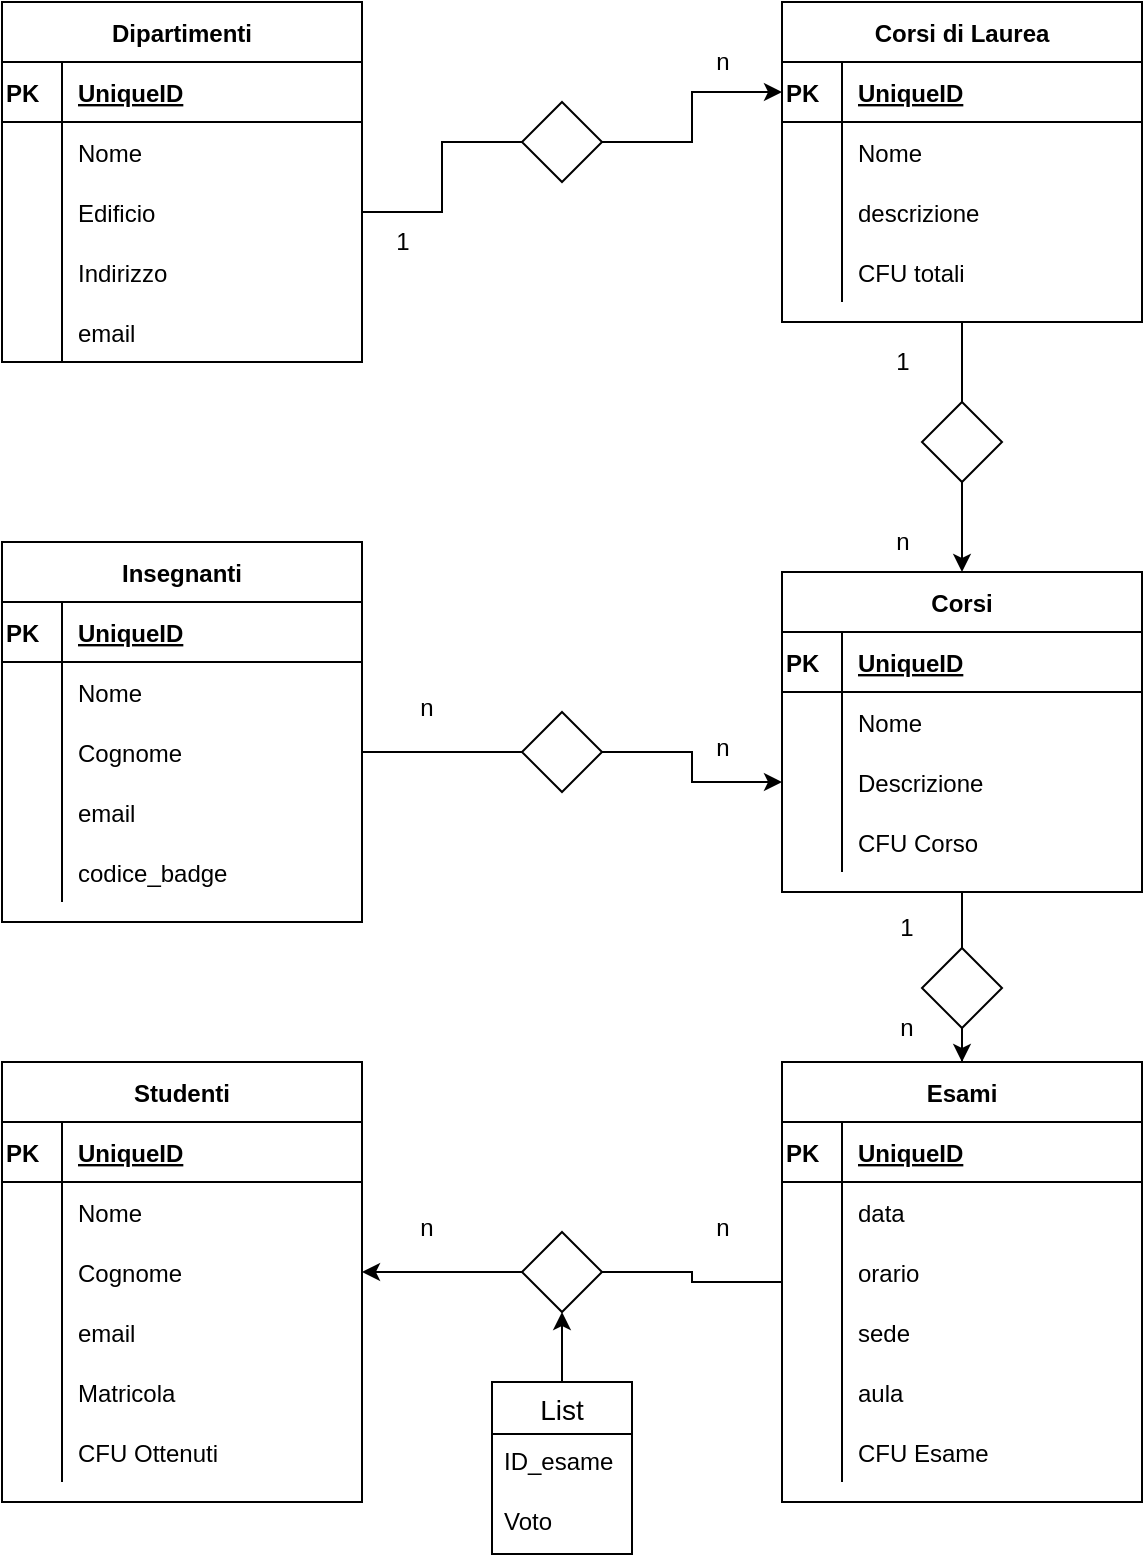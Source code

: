 <mxfile version="15.4.0" type="device"><diagram id="YPy-_Wy7DByxVDOPepWp" name="Pagina-1"><mxGraphModel dx="1718" dy="985" grid="1" gridSize="10" guides="1" tooltips="1" connect="1" arrows="1" fold="1" page="1" pageScale="1" pageWidth="827" pageHeight="1169" math="0" shadow="0"><root><mxCell id="0"/><mxCell id="1" parent="0"/><mxCell id="xw1YEnxj69pUtp722cpW-2" value="Dipartimenti" style="shape=table;startSize=30;container=1;collapsible=1;childLayout=tableLayout;fixedRows=1;rowLines=0;fontStyle=1;align=center;resizeLast=1;" vertex="1" parent="1"><mxGeometry x="128" y="197" width="180" height="180" as="geometry"/></mxCell><mxCell id="xw1YEnxj69pUtp722cpW-3" value="" style="shape=partialRectangle;collapsible=0;dropTarget=0;pointerEvents=0;fillColor=none;top=0;left=0;bottom=1;right=0;points=[[0,0.5],[1,0.5]];portConstraint=eastwest;align=left;" vertex="1" parent="xw1YEnxj69pUtp722cpW-2"><mxGeometry y="30" width="180" height="30" as="geometry"/></mxCell><mxCell id="xw1YEnxj69pUtp722cpW-4" value="PK" style="shape=partialRectangle;connectable=0;fillColor=none;top=0;left=0;bottom=0;right=0;fontStyle=1;overflow=hidden;align=left;" vertex="1" parent="xw1YEnxj69pUtp722cpW-3"><mxGeometry width="30" height="30" as="geometry"><mxRectangle width="30" height="30" as="alternateBounds"/></mxGeometry></mxCell><mxCell id="xw1YEnxj69pUtp722cpW-5" value="UniqueID" style="shape=partialRectangle;connectable=0;fillColor=none;top=0;left=0;bottom=0;right=0;align=left;spacingLeft=6;fontStyle=5;overflow=hidden;" vertex="1" parent="xw1YEnxj69pUtp722cpW-3"><mxGeometry x="30" width="150" height="30" as="geometry"><mxRectangle width="150" height="30" as="alternateBounds"/></mxGeometry></mxCell><mxCell id="xw1YEnxj69pUtp722cpW-6" value="" style="shape=partialRectangle;collapsible=0;dropTarget=0;pointerEvents=0;fillColor=none;top=0;left=0;bottom=0;right=0;points=[[0,0.5],[1,0.5]];portConstraint=eastwest;align=left;" vertex="1" parent="xw1YEnxj69pUtp722cpW-2"><mxGeometry y="60" width="180" height="30" as="geometry"/></mxCell><mxCell id="xw1YEnxj69pUtp722cpW-7" value="" style="shape=partialRectangle;connectable=0;fillColor=none;top=0;left=0;bottom=0;right=0;editable=1;overflow=hidden;align=left;" vertex="1" parent="xw1YEnxj69pUtp722cpW-6"><mxGeometry width="30" height="30" as="geometry"><mxRectangle width="30" height="30" as="alternateBounds"/></mxGeometry></mxCell><mxCell id="xw1YEnxj69pUtp722cpW-8" value="Nome" style="shape=partialRectangle;connectable=0;fillColor=none;top=0;left=0;bottom=0;right=0;align=left;spacingLeft=6;overflow=hidden;" vertex="1" parent="xw1YEnxj69pUtp722cpW-6"><mxGeometry x="30" width="150" height="30" as="geometry"><mxRectangle width="150" height="30" as="alternateBounds"/></mxGeometry></mxCell><mxCell id="xw1YEnxj69pUtp722cpW-44" style="shape=partialRectangle;collapsible=0;dropTarget=0;pointerEvents=0;fillColor=none;top=0;left=0;bottom=0;right=0;points=[[0,0.5],[1,0.5]];portConstraint=eastwest;align=left;" vertex="1" parent="xw1YEnxj69pUtp722cpW-2"><mxGeometry y="90" width="180" height="30" as="geometry"/></mxCell><mxCell id="xw1YEnxj69pUtp722cpW-45" style="shape=partialRectangle;connectable=0;fillColor=none;top=0;left=0;bottom=0;right=0;editable=1;overflow=hidden;align=left;" vertex="1" parent="xw1YEnxj69pUtp722cpW-44"><mxGeometry width="30" height="30" as="geometry"><mxRectangle width="30" height="30" as="alternateBounds"/></mxGeometry></mxCell><mxCell id="xw1YEnxj69pUtp722cpW-46" value="Edificio" style="shape=partialRectangle;connectable=0;fillColor=none;top=0;left=0;bottom=0;right=0;align=left;spacingLeft=6;overflow=hidden;" vertex="1" parent="xw1YEnxj69pUtp722cpW-44"><mxGeometry x="30" width="150" height="30" as="geometry"><mxRectangle width="150" height="30" as="alternateBounds"/></mxGeometry></mxCell><mxCell id="xw1YEnxj69pUtp722cpW-47" style="shape=partialRectangle;collapsible=0;dropTarget=0;pointerEvents=0;fillColor=none;top=0;left=0;bottom=0;right=0;points=[[0,0.5],[1,0.5]];portConstraint=eastwest;align=left;" vertex="1" parent="xw1YEnxj69pUtp722cpW-2"><mxGeometry y="120" width="180" height="30" as="geometry"/></mxCell><mxCell id="xw1YEnxj69pUtp722cpW-48" style="shape=partialRectangle;connectable=0;fillColor=none;top=0;left=0;bottom=0;right=0;editable=1;overflow=hidden;align=left;" vertex="1" parent="xw1YEnxj69pUtp722cpW-47"><mxGeometry width="30" height="30" as="geometry"><mxRectangle width="30" height="30" as="alternateBounds"/></mxGeometry></mxCell><mxCell id="xw1YEnxj69pUtp722cpW-49" value="Indirizzo" style="shape=partialRectangle;connectable=0;fillColor=none;top=0;left=0;bottom=0;right=0;align=left;spacingLeft=6;overflow=hidden;" vertex="1" parent="xw1YEnxj69pUtp722cpW-47"><mxGeometry x="30" width="150" height="30" as="geometry"><mxRectangle width="150" height="30" as="alternateBounds"/></mxGeometry></mxCell><mxCell id="xw1YEnxj69pUtp722cpW-50" style="shape=partialRectangle;collapsible=0;dropTarget=0;pointerEvents=0;fillColor=none;top=0;left=0;bottom=0;right=0;points=[[0,0.5],[1,0.5]];portConstraint=eastwest;align=left;" vertex="1" parent="xw1YEnxj69pUtp722cpW-2"><mxGeometry y="150" width="180" height="30" as="geometry"/></mxCell><mxCell id="xw1YEnxj69pUtp722cpW-51" style="shape=partialRectangle;connectable=0;fillColor=none;top=0;left=0;bottom=0;right=0;editable=1;overflow=hidden;align=left;" vertex="1" parent="xw1YEnxj69pUtp722cpW-50"><mxGeometry width="30" height="30" as="geometry"><mxRectangle width="30" height="30" as="alternateBounds"/></mxGeometry></mxCell><mxCell id="xw1YEnxj69pUtp722cpW-52" value="email" style="shape=partialRectangle;connectable=0;fillColor=none;top=0;left=0;bottom=0;right=0;align=left;spacingLeft=6;overflow=hidden;" vertex="1" parent="xw1YEnxj69pUtp722cpW-50"><mxGeometry x="30" width="150" height="30" as="geometry"><mxRectangle width="150" height="30" as="alternateBounds"/></mxGeometry></mxCell><mxCell id="xw1YEnxj69pUtp722cpW-123" style="edgeStyle=orthogonalEdgeStyle;rounded=0;orthogonalLoop=1;jettySize=auto;html=1;startArrow=none;" edge="1" parent="1" source="xw1YEnxj69pUtp722cpW-141" target="xw1YEnxj69pUtp722cpW-28"><mxGeometry relative="1" as="geometry"/></mxCell><mxCell id="xw1YEnxj69pUtp722cpW-15" value="Corsi di Laurea" style="shape=table;startSize=30;container=1;collapsible=1;childLayout=tableLayout;fixedRows=1;rowLines=0;fontStyle=1;align=center;resizeLast=1;" vertex="1" parent="1"><mxGeometry x="518" y="197" width="180" height="160" as="geometry"/></mxCell><mxCell id="xw1YEnxj69pUtp722cpW-16" value="" style="shape=partialRectangle;collapsible=0;dropTarget=0;pointerEvents=0;fillColor=none;top=0;left=0;bottom=1;right=0;points=[[0,0.5],[1,0.5]];portConstraint=eastwest;align=left;" vertex="1" parent="xw1YEnxj69pUtp722cpW-15"><mxGeometry y="30" width="180" height="30" as="geometry"/></mxCell><mxCell id="xw1YEnxj69pUtp722cpW-17" value="PK" style="shape=partialRectangle;connectable=0;fillColor=none;top=0;left=0;bottom=0;right=0;fontStyle=1;overflow=hidden;align=left;" vertex="1" parent="xw1YEnxj69pUtp722cpW-16"><mxGeometry width="30" height="30" as="geometry"><mxRectangle width="30" height="30" as="alternateBounds"/></mxGeometry></mxCell><mxCell id="xw1YEnxj69pUtp722cpW-18" value="UniqueID" style="shape=partialRectangle;connectable=0;fillColor=none;top=0;left=0;bottom=0;right=0;align=left;spacingLeft=6;fontStyle=5;overflow=hidden;" vertex="1" parent="xw1YEnxj69pUtp722cpW-16"><mxGeometry x="30" width="150" height="30" as="geometry"><mxRectangle width="150" height="30" as="alternateBounds"/></mxGeometry></mxCell><mxCell id="xw1YEnxj69pUtp722cpW-19" value="" style="shape=partialRectangle;collapsible=0;dropTarget=0;pointerEvents=0;fillColor=none;top=0;left=0;bottom=0;right=0;points=[[0,0.5],[1,0.5]];portConstraint=eastwest;align=left;" vertex="1" parent="xw1YEnxj69pUtp722cpW-15"><mxGeometry y="60" width="180" height="30" as="geometry"/></mxCell><mxCell id="xw1YEnxj69pUtp722cpW-20" value="" style="shape=partialRectangle;connectable=0;fillColor=none;top=0;left=0;bottom=0;right=0;editable=1;overflow=hidden;align=left;" vertex="1" parent="xw1YEnxj69pUtp722cpW-19"><mxGeometry width="30" height="30" as="geometry"><mxRectangle width="30" height="30" as="alternateBounds"/></mxGeometry></mxCell><mxCell id="xw1YEnxj69pUtp722cpW-21" value="Nome" style="shape=partialRectangle;connectable=0;fillColor=none;top=0;left=0;bottom=0;right=0;align=left;spacingLeft=6;overflow=hidden;" vertex="1" parent="xw1YEnxj69pUtp722cpW-19"><mxGeometry x="30" width="150" height="30" as="geometry"><mxRectangle width="150" height="30" as="alternateBounds"/></mxGeometry></mxCell><mxCell id="xw1YEnxj69pUtp722cpW-22" value="" style="shape=partialRectangle;collapsible=0;dropTarget=0;pointerEvents=0;fillColor=none;top=0;left=0;bottom=0;right=0;points=[[0,0.5],[1,0.5]];portConstraint=eastwest;align=left;" vertex="1" parent="xw1YEnxj69pUtp722cpW-15"><mxGeometry y="90" width="180" height="30" as="geometry"/></mxCell><mxCell id="xw1YEnxj69pUtp722cpW-23" value="" style="shape=partialRectangle;connectable=0;fillColor=none;top=0;left=0;bottom=0;right=0;editable=1;overflow=hidden;align=left;" vertex="1" parent="xw1YEnxj69pUtp722cpW-22"><mxGeometry width="30" height="30" as="geometry"><mxRectangle width="30" height="30" as="alternateBounds"/></mxGeometry></mxCell><mxCell id="xw1YEnxj69pUtp722cpW-24" value="descrizione" style="shape=partialRectangle;connectable=0;fillColor=none;top=0;left=0;bottom=0;right=0;align=left;spacingLeft=6;overflow=hidden;" vertex="1" parent="xw1YEnxj69pUtp722cpW-22"><mxGeometry x="30" width="150" height="30" as="geometry"><mxRectangle width="150" height="30" as="alternateBounds"/></mxGeometry></mxCell><mxCell id="xw1YEnxj69pUtp722cpW-25" value="" style="shape=partialRectangle;collapsible=0;dropTarget=0;pointerEvents=0;fillColor=none;top=0;left=0;bottom=0;right=0;points=[[0,0.5],[1,0.5]];portConstraint=eastwest;align=left;" vertex="1" parent="xw1YEnxj69pUtp722cpW-15"><mxGeometry y="120" width="180" height="30" as="geometry"/></mxCell><mxCell id="xw1YEnxj69pUtp722cpW-26" value="" style="shape=partialRectangle;connectable=0;fillColor=none;top=0;left=0;bottom=0;right=0;editable=1;overflow=hidden;align=left;" vertex="1" parent="xw1YEnxj69pUtp722cpW-25"><mxGeometry width="30" height="30" as="geometry"><mxRectangle width="30" height="30" as="alternateBounds"/></mxGeometry></mxCell><mxCell id="xw1YEnxj69pUtp722cpW-27" value="CFU totali" style="shape=partialRectangle;connectable=0;fillColor=none;top=0;left=0;bottom=0;right=0;align=left;spacingLeft=6;overflow=hidden;" vertex="1" parent="xw1YEnxj69pUtp722cpW-25"><mxGeometry x="30" width="150" height="30" as="geometry"><mxRectangle width="150" height="30" as="alternateBounds"/></mxGeometry></mxCell><mxCell id="xw1YEnxj69pUtp722cpW-135" style="edgeStyle=orthogonalEdgeStyle;rounded=0;orthogonalLoop=1;jettySize=auto;html=1;entryX=0.5;entryY=0;entryDx=0;entryDy=0;startArrow=none;" edge="1" parent="1" source="xw1YEnxj69pUtp722cpW-153" target="xw1YEnxj69pUtp722cpW-69"><mxGeometry relative="1" as="geometry"/></mxCell><mxCell id="xw1YEnxj69pUtp722cpW-28" value="Corsi" style="shape=table;startSize=30;container=1;collapsible=1;childLayout=tableLayout;fixedRows=1;rowLines=0;fontStyle=1;align=center;resizeLast=1;" vertex="1" parent="1"><mxGeometry x="518" y="482" width="180" height="160" as="geometry"/></mxCell><mxCell id="xw1YEnxj69pUtp722cpW-29" value="" style="shape=partialRectangle;collapsible=0;dropTarget=0;pointerEvents=0;fillColor=none;top=0;left=0;bottom=1;right=0;points=[[0,0.5],[1,0.5]];portConstraint=eastwest;align=left;" vertex="1" parent="xw1YEnxj69pUtp722cpW-28"><mxGeometry y="30" width="180" height="30" as="geometry"/></mxCell><mxCell id="xw1YEnxj69pUtp722cpW-30" value="PK" style="shape=partialRectangle;connectable=0;fillColor=none;top=0;left=0;bottom=0;right=0;fontStyle=1;overflow=hidden;align=left;" vertex="1" parent="xw1YEnxj69pUtp722cpW-29"><mxGeometry width="30" height="30" as="geometry"><mxRectangle width="30" height="30" as="alternateBounds"/></mxGeometry></mxCell><mxCell id="xw1YEnxj69pUtp722cpW-31" value="UniqueID" style="shape=partialRectangle;connectable=0;fillColor=none;top=0;left=0;bottom=0;right=0;align=left;spacingLeft=6;fontStyle=5;overflow=hidden;" vertex="1" parent="xw1YEnxj69pUtp722cpW-29"><mxGeometry x="30" width="150" height="30" as="geometry"><mxRectangle width="150" height="30" as="alternateBounds"/></mxGeometry></mxCell><mxCell id="xw1YEnxj69pUtp722cpW-32" value="" style="shape=partialRectangle;collapsible=0;dropTarget=0;pointerEvents=0;fillColor=none;top=0;left=0;bottom=0;right=0;points=[[0,0.5],[1,0.5]];portConstraint=eastwest;align=left;" vertex="1" parent="xw1YEnxj69pUtp722cpW-28"><mxGeometry y="60" width="180" height="30" as="geometry"/></mxCell><mxCell id="xw1YEnxj69pUtp722cpW-33" value="" style="shape=partialRectangle;connectable=0;fillColor=none;top=0;left=0;bottom=0;right=0;editable=1;overflow=hidden;align=left;" vertex="1" parent="xw1YEnxj69pUtp722cpW-32"><mxGeometry width="30" height="30" as="geometry"><mxRectangle width="30" height="30" as="alternateBounds"/></mxGeometry></mxCell><mxCell id="xw1YEnxj69pUtp722cpW-34" value="Nome" style="shape=partialRectangle;connectable=0;fillColor=none;top=0;left=0;bottom=0;right=0;align=left;spacingLeft=6;overflow=hidden;" vertex="1" parent="xw1YEnxj69pUtp722cpW-32"><mxGeometry x="30" width="150" height="30" as="geometry"><mxRectangle width="150" height="30" as="alternateBounds"/></mxGeometry></mxCell><mxCell id="xw1YEnxj69pUtp722cpW-35" value="" style="shape=partialRectangle;collapsible=0;dropTarget=0;pointerEvents=0;fillColor=none;top=0;left=0;bottom=0;right=0;points=[[0,0.5],[1,0.5]];portConstraint=eastwest;align=left;" vertex="1" parent="xw1YEnxj69pUtp722cpW-28"><mxGeometry y="90" width="180" height="30" as="geometry"/></mxCell><mxCell id="xw1YEnxj69pUtp722cpW-36" value="" style="shape=partialRectangle;connectable=0;fillColor=none;top=0;left=0;bottom=0;right=0;editable=1;overflow=hidden;align=left;" vertex="1" parent="xw1YEnxj69pUtp722cpW-35"><mxGeometry width="30" height="30" as="geometry"><mxRectangle width="30" height="30" as="alternateBounds"/></mxGeometry></mxCell><mxCell id="xw1YEnxj69pUtp722cpW-37" value="Descrizione" style="shape=partialRectangle;connectable=0;fillColor=none;top=0;left=0;bottom=0;right=0;align=left;spacingLeft=6;overflow=hidden;" vertex="1" parent="xw1YEnxj69pUtp722cpW-35"><mxGeometry x="30" width="150" height="30" as="geometry"><mxRectangle width="150" height="30" as="alternateBounds"/></mxGeometry></mxCell><mxCell id="xw1YEnxj69pUtp722cpW-38" value="" style="shape=partialRectangle;collapsible=0;dropTarget=0;pointerEvents=0;fillColor=none;top=0;left=0;bottom=0;right=0;points=[[0,0.5],[1,0.5]];portConstraint=eastwest;align=left;" vertex="1" parent="xw1YEnxj69pUtp722cpW-28"><mxGeometry y="120" width="180" height="30" as="geometry"/></mxCell><mxCell id="xw1YEnxj69pUtp722cpW-39" value="" style="shape=partialRectangle;connectable=0;fillColor=none;top=0;left=0;bottom=0;right=0;editable=1;overflow=hidden;align=left;" vertex="1" parent="xw1YEnxj69pUtp722cpW-38"><mxGeometry width="30" height="30" as="geometry"><mxRectangle width="30" height="30" as="alternateBounds"/></mxGeometry></mxCell><mxCell id="xw1YEnxj69pUtp722cpW-40" value="CFU Corso" style="shape=partialRectangle;connectable=0;fillColor=none;top=0;left=0;bottom=0;right=0;align=left;spacingLeft=6;overflow=hidden;" vertex="1" parent="xw1YEnxj69pUtp722cpW-38"><mxGeometry x="30" width="150" height="30" as="geometry"><mxRectangle width="150" height="30" as="alternateBounds"/></mxGeometry></mxCell><mxCell id="xw1YEnxj69pUtp722cpW-53" value="Insegnanti" style="shape=table;startSize=30;container=1;collapsible=1;childLayout=tableLayout;fixedRows=1;rowLines=0;fontStyle=1;align=center;resizeLast=1;" vertex="1" parent="1"><mxGeometry x="128" y="467" width="180" height="190" as="geometry"/></mxCell><mxCell id="xw1YEnxj69pUtp722cpW-54" value="" style="shape=partialRectangle;collapsible=0;dropTarget=0;pointerEvents=0;fillColor=none;top=0;left=0;bottom=1;right=0;points=[[0,0.5],[1,0.5]];portConstraint=eastwest;align=left;" vertex="1" parent="xw1YEnxj69pUtp722cpW-53"><mxGeometry y="30" width="180" height="30" as="geometry"/></mxCell><mxCell id="xw1YEnxj69pUtp722cpW-55" value="PK" style="shape=partialRectangle;connectable=0;fillColor=none;top=0;left=0;bottom=0;right=0;fontStyle=1;overflow=hidden;align=left;" vertex="1" parent="xw1YEnxj69pUtp722cpW-54"><mxGeometry width="30" height="30" as="geometry"><mxRectangle width="30" height="30" as="alternateBounds"/></mxGeometry></mxCell><mxCell id="xw1YEnxj69pUtp722cpW-56" value="UniqueID" style="shape=partialRectangle;connectable=0;fillColor=none;top=0;left=0;bottom=0;right=0;align=left;spacingLeft=6;fontStyle=5;overflow=hidden;" vertex="1" parent="xw1YEnxj69pUtp722cpW-54"><mxGeometry x="30" width="150" height="30" as="geometry"><mxRectangle width="150" height="30" as="alternateBounds"/></mxGeometry></mxCell><mxCell id="xw1YEnxj69pUtp722cpW-57" value="" style="shape=partialRectangle;collapsible=0;dropTarget=0;pointerEvents=0;fillColor=none;top=0;left=0;bottom=0;right=0;points=[[0,0.5],[1,0.5]];portConstraint=eastwest;align=left;" vertex="1" parent="xw1YEnxj69pUtp722cpW-53"><mxGeometry y="60" width="180" height="30" as="geometry"/></mxCell><mxCell id="xw1YEnxj69pUtp722cpW-58" value="" style="shape=partialRectangle;connectable=0;fillColor=none;top=0;left=0;bottom=0;right=0;editable=1;overflow=hidden;align=left;" vertex="1" parent="xw1YEnxj69pUtp722cpW-57"><mxGeometry width="30" height="30" as="geometry"><mxRectangle width="30" height="30" as="alternateBounds"/></mxGeometry></mxCell><mxCell id="xw1YEnxj69pUtp722cpW-59" value="Nome" style="shape=partialRectangle;connectable=0;fillColor=none;top=0;left=0;bottom=0;right=0;align=left;spacingLeft=6;overflow=hidden;" vertex="1" parent="xw1YEnxj69pUtp722cpW-57"><mxGeometry x="30" width="150" height="30" as="geometry"><mxRectangle width="150" height="30" as="alternateBounds"/></mxGeometry></mxCell><mxCell id="xw1YEnxj69pUtp722cpW-60" value="" style="shape=partialRectangle;collapsible=0;dropTarget=0;pointerEvents=0;fillColor=none;top=0;left=0;bottom=0;right=0;points=[[0,0.5],[1,0.5]];portConstraint=eastwest;align=left;" vertex="1" parent="xw1YEnxj69pUtp722cpW-53"><mxGeometry y="90" width="180" height="30" as="geometry"/></mxCell><mxCell id="xw1YEnxj69pUtp722cpW-61" value="" style="shape=partialRectangle;connectable=0;fillColor=none;top=0;left=0;bottom=0;right=0;editable=1;overflow=hidden;align=left;" vertex="1" parent="xw1YEnxj69pUtp722cpW-60"><mxGeometry width="30" height="30" as="geometry"><mxRectangle width="30" height="30" as="alternateBounds"/></mxGeometry></mxCell><mxCell id="xw1YEnxj69pUtp722cpW-62" value="Cognome" style="shape=partialRectangle;connectable=0;fillColor=none;top=0;left=0;bottom=0;right=0;align=left;spacingLeft=6;overflow=hidden;" vertex="1" parent="xw1YEnxj69pUtp722cpW-60"><mxGeometry x="30" width="150" height="30" as="geometry"><mxRectangle width="150" height="30" as="alternateBounds"/></mxGeometry></mxCell><mxCell id="xw1YEnxj69pUtp722cpW-66" style="shape=partialRectangle;collapsible=0;dropTarget=0;pointerEvents=0;fillColor=none;top=0;left=0;bottom=0;right=0;points=[[0,0.5],[1,0.5]];portConstraint=eastwest;align=left;" vertex="1" parent="xw1YEnxj69pUtp722cpW-53"><mxGeometry y="120" width="180" height="30" as="geometry"/></mxCell><mxCell id="xw1YEnxj69pUtp722cpW-67" style="shape=partialRectangle;connectable=0;fillColor=none;top=0;left=0;bottom=0;right=0;editable=1;overflow=hidden;align=left;" vertex="1" parent="xw1YEnxj69pUtp722cpW-66"><mxGeometry width="30" height="30" as="geometry"><mxRectangle width="30" height="30" as="alternateBounds"/></mxGeometry></mxCell><mxCell id="xw1YEnxj69pUtp722cpW-68" value="email" style="shape=partialRectangle;connectable=0;fillColor=none;top=0;left=0;bottom=0;right=0;align=left;spacingLeft=6;overflow=hidden;" vertex="1" parent="xw1YEnxj69pUtp722cpW-66"><mxGeometry x="30" width="150" height="30" as="geometry"><mxRectangle width="150" height="30" as="alternateBounds"/></mxGeometry></mxCell><mxCell id="xw1YEnxj69pUtp722cpW-63" value="" style="shape=partialRectangle;collapsible=0;dropTarget=0;pointerEvents=0;fillColor=none;top=0;left=0;bottom=0;right=0;points=[[0,0.5],[1,0.5]];portConstraint=eastwest;align=left;" vertex="1" parent="xw1YEnxj69pUtp722cpW-53"><mxGeometry y="150" width="180" height="30" as="geometry"/></mxCell><mxCell id="xw1YEnxj69pUtp722cpW-64" value="" style="shape=partialRectangle;connectable=0;fillColor=none;top=0;left=0;bottom=0;right=0;editable=1;overflow=hidden;align=left;" vertex="1" parent="xw1YEnxj69pUtp722cpW-63"><mxGeometry width="30" height="30" as="geometry"><mxRectangle width="30" height="30" as="alternateBounds"/></mxGeometry></mxCell><mxCell id="xw1YEnxj69pUtp722cpW-65" value="codice_badge" style="shape=partialRectangle;connectable=0;fillColor=none;top=0;left=0;bottom=0;right=0;align=left;spacingLeft=6;overflow=hidden;" vertex="1" parent="xw1YEnxj69pUtp722cpW-63"><mxGeometry x="30" width="150" height="30" as="geometry"><mxRectangle width="150" height="30" as="alternateBounds"/></mxGeometry></mxCell><mxCell id="xw1YEnxj69pUtp722cpW-137" style="edgeStyle=orthogonalEdgeStyle;rounded=0;orthogonalLoop=1;jettySize=auto;html=1;entryX=1;entryY=0.5;entryDx=0;entryDy=0;startArrow=none;" edge="1" parent="1" source="xw1YEnxj69pUtp722cpW-155" target="xw1YEnxj69pUtp722cpW-95"><mxGeometry relative="1" as="geometry"/></mxCell><mxCell id="xw1YEnxj69pUtp722cpW-69" value="Esami" style="shape=table;startSize=30;container=1;collapsible=1;childLayout=tableLayout;fixedRows=1;rowLines=0;fontStyle=1;align=center;resizeLast=1;" vertex="1" parent="1"><mxGeometry x="518" y="727" width="180" height="220" as="geometry"/></mxCell><mxCell id="xw1YEnxj69pUtp722cpW-70" value="" style="shape=partialRectangle;collapsible=0;dropTarget=0;pointerEvents=0;fillColor=none;top=0;left=0;bottom=1;right=0;points=[[0,0.5],[1,0.5]];portConstraint=eastwest;align=left;" vertex="1" parent="xw1YEnxj69pUtp722cpW-69"><mxGeometry y="30" width="180" height="30" as="geometry"/></mxCell><mxCell id="xw1YEnxj69pUtp722cpW-71" value="PK" style="shape=partialRectangle;connectable=0;fillColor=none;top=0;left=0;bottom=0;right=0;fontStyle=1;overflow=hidden;align=left;" vertex="1" parent="xw1YEnxj69pUtp722cpW-70"><mxGeometry width="30" height="30" as="geometry"><mxRectangle width="30" height="30" as="alternateBounds"/></mxGeometry></mxCell><mxCell id="xw1YEnxj69pUtp722cpW-72" value="UniqueID" style="shape=partialRectangle;connectable=0;fillColor=none;top=0;left=0;bottom=0;right=0;align=left;spacingLeft=6;fontStyle=5;overflow=hidden;" vertex="1" parent="xw1YEnxj69pUtp722cpW-70"><mxGeometry x="30" width="150" height="30" as="geometry"><mxRectangle width="150" height="30" as="alternateBounds"/></mxGeometry></mxCell><mxCell id="xw1YEnxj69pUtp722cpW-73" value="" style="shape=partialRectangle;collapsible=0;dropTarget=0;pointerEvents=0;fillColor=none;top=0;left=0;bottom=0;right=0;points=[[0,0.5],[1,0.5]];portConstraint=eastwest;align=left;" vertex="1" parent="xw1YEnxj69pUtp722cpW-69"><mxGeometry y="60" width="180" height="30" as="geometry"/></mxCell><mxCell id="xw1YEnxj69pUtp722cpW-74" value="" style="shape=partialRectangle;connectable=0;fillColor=none;top=0;left=0;bottom=0;right=0;editable=1;overflow=hidden;align=left;" vertex="1" parent="xw1YEnxj69pUtp722cpW-73"><mxGeometry width="30" height="30" as="geometry"><mxRectangle width="30" height="30" as="alternateBounds"/></mxGeometry></mxCell><mxCell id="xw1YEnxj69pUtp722cpW-75" value="data" style="shape=partialRectangle;connectable=0;fillColor=none;top=0;left=0;bottom=0;right=0;align=left;spacingLeft=6;overflow=hidden;" vertex="1" parent="xw1YEnxj69pUtp722cpW-73"><mxGeometry x="30" width="150" height="30" as="geometry"><mxRectangle width="150" height="30" as="alternateBounds"/></mxGeometry></mxCell><mxCell id="xw1YEnxj69pUtp722cpW-76" value="" style="shape=partialRectangle;collapsible=0;dropTarget=0;pointerEvents=0;fillColor=none;top=0;left=0;bottom=0;right=0;points=[[0,0.5],[1,0.5]];portConstraint=eastwest;align=left;" vertex="1" parent="xw1YEnxj69pUtp722cpW-69"><mxGeometry y="90" width="180" height="30" as="geometry"/></mxCell><mxCell id="xw1YEnxj69pUtp722cpW-77" value="" style="shape=partialRectangle;connectable=0;fillColor=none;top=0;left=0;bottom=0;right=0;editable=1;overflow=hidden;align=left;" vertex="1" parent="xw1YEnxj69pUtp722cpW-76"><mxGeometry width="30" height="30" as="geometry"><mxRectangle width="30" height="30" as="alternateBounds"/></mxGeometry></mxCell><mxCell id="xw1YEnxj69pUtp722cpW-78" value="orario" style="shape=partialRectangle;connectable=0;fillColor=none;top=0;left=0;bottom=0;right=0;align=left;spacingLeft=6;overflow=hidden;" vertex="1" parent="xw1YEnxj69pUtp722cpW-76"><mxGeometry x="30" width="150" height="30" as="geometry"><mxRectangle width="150" height="30" as="alternateBounds"/></mxGeometry></mxCell><mxCell id="xw1YEnxj69pUtp722cpW-79" value="" style="shape=partialRectangle;collapsible=0;dropTarget=0;pointerEvents=0;fillColor=none;top=0;left=0;bottom=0;right=0;points=[[0,0.5],[1,0.5]];portConstraint=eastwest;align=left;" vertex="1" parent="xw1YEnxj69pUtp722cpW-69"><mxGeometry y="120" width="180" height="30" as="geometry"/></mxCell><mxCell id="xw1YEnxj69pUtp722cpW-80" value="" style="shape=partialRectangle;connectable=0;fillColor=none;top=0;left=0;bottom=0;right=0;editable=1;overflow=hidden;align=left;" vertex="1" parent="xw1YEnxj69pUtp722cpW-79"><mxGeometry width="30" height="30" as="geometry"><mxRectangle width="30" height="30" as="alternateBounds"/></mxGeometry></mxCell><mxCell id="xw1YEnxj69pUtp722cpW-81" value="sede" style="shape=partialRectangle;connectable=0;fillColor=none;top=0;left=0;bottom=0;right=0;align=left;spacingLeft=6;overflow=hidden;" vertex="1" parent="xw1YEnxj69pUtp722cpW-79"><mxGeometry x="30" width="150" height="30" as="geometry"><mxRectangle width="150" height="30" as="alternateBounds"/></mxGeometry></mxCell><mxCell id="xw1YEnxj69pUtp722cpW-82" style="shape=partialRectangle;collapsible=0;dropTarget=0;pointerEvents=0;fillColor=none;top=0;left=0;bottom=0;right=0;points=[[0,0.5],[1,0.5]];portConstraint=eastwest;align=left;" vertex="1" parent="xw1YEnxj69pUtp722cpW-69"><mxGeometry y="150" width="180" height="30" as="geometry"/></mxCell><mxCell id="xw1YEnxj69pUtp722cpW-83" style="shape=partialRectangle;connectable=0;fillColor=none;top=0;left=0;bottom=0;right=0;editable=1;overflow=hidden;align=left;" vertex="1" parent="xw1YEnxj69pUtp722cpW-82"><mxGeometry width="30" height="30" as="geometry"><mxRectangle width="30" height="30" as="alternateBounds"/></mxGeometry></mxCell><mxCell id="xw1YEnxj69pUtp722cpW-84" value="aula" style="shape=partialRectangle;connectable=0;fillColor=none;top=0;left=0;bottom=0;right=0;align=left;spacingLeft=6;overflow=hidden;" vertex="1" parent="xw1YEnxj69pUtp722cpW-82"><mxGeometry x="30" width="150" height="30" as="geometry"><mxRectangle width="150" height="30" as="alternateBounds"/></mxGeometry></mxCell><mxCell id="xw1YEnxj69pUtp722cpW-85" style="shape=partialRectangle;collapsible=0;dropTarget=0;pointerEvents=0;fillColor=none;top=0;left=0;bottom=0;right=0;points=[[0,0.5],[1,0.5]];portConstraint=eastwest;align=left;" vertex="1" parent="xw1YEnxj69pUtp722cpW-69"><mxGeometry y="180" width="180" height="30" as="geometry"/></mxCell><mxCell id="xw1YEnxj69pUtp722cpW-86" style="shape=partialRectangle;connectable=0;fillColor=none;top=0;left=0;bottom=0;right=0;editable=1;overflow=hidden;align=left;" vertex="1" parent="xw1YEnxj69pUtp722cpW-85"><mxGeometry width="30" height="30" as="geometry"><mxRectangle width="30" height="30" as="alternateBounds"/></mxGeometry></mxCell><mxCell id="xw1YEnxj69pUtp722cpW-87" value="CFU Esame" style="shape=partialRectangle;connectable=0;fillColor=none;top=0;left=0;bottom=0;right=0;align=left;spacingLeft=6;overflow=hidden;" vertex="1" parent="xw1YEnxj69pUtp722cpW-85"><mxGeometry x="30" width="150" height="30" as="geometry"><mxRectangle width="150" height="30" as="alternateBounds"/></mxGeometry></mxCell><mxCell id="xw1YEnxj69pUtp722cpW-88" value="Studenti" style="shape=table;startSize=30;container=1;collapsible=1;childLayout=tableLayout;fixedRows=1;rowLines=0;fontStyle=1;align=center;resizeLast=1;" vertex="1" parent="1"><mxGeometry x="128" y="727" width="180" height="220" as="geometry"/></mxCell><mxCell id="xw1YEnxj69pUtp722cpW-89" value="" style="shape=partialRectangle;collapsible=0;dropTarget=0;pointerEvents=0;fillColor=none;top=0;left=0;bottom=1;right=0;points=[[0,0.5],[1,0.5]];portConstraint=eastwest;align=left;" vertex="1" parent="xw1YEnxj69pUtp722cpW-88"><mxGeometry y="30" width="180" height="30" as="geometry"/></mxCell><mxCell id="xw1YEnxj69pUtp722cpW-90" value="PK" style="shape=partialRectangle;connectable=0;fillColor=none;top=0;left=0;bottom=0;right=0;fontStyle=1;overflow=hidden;align=left;" vertex="1" parent="xw1YEnxj69pUtp722cpW-89"><mxGeometry width="30" height="30" as="geometry"><mxRectangle width="30" height="30" as="alternateBounds"/></mxGeometry></mxCell><mxCell id="xw1YEnxj69pUtp722cpW-91" value="UniqueID" style="shape=partialRectangle;connectable=0;fillColor=none;top=0;left=0;bottom=0;right=0;align=left;spacingLeft=6;fontStyle=5;overflow=hidden;" vertex="1" parent="xw1YEnxj69pUtp722cpW-89"><mxGeometry x="30" width="150" height="30" as="geometry"><mxRectangle width="150" height="30" as="alternateBounds"/></mxGeometry></mxCell><mxCell id="xw1YEnxj69pUtp722cpW-92" value="" style="shape=partialRectangle;collapsible=0;dropTarget=0;pointerEvents=0;fillColor=none;top=0;left=0;bottom=0;right=0;points=[[0,0.5],[1,0.5]];portConstraint=eastwest;align=left;" vertex="1" parent="xw1YEnxj69pUtp722cpW-88"><mxGeometry y="60" width="180" height="30" as="geometry"/></mxCell><mxCell id="xw1YEnxj69pUtp722cpW-93" value="" style="shape=partialRectangle;connectable=0;fillColor=none;top=0;left=0;bottom=0;right=0;editable=1;overflow=hidden;align=left;" vertex="1" parent="xw1YEnxj69pUtp722cpW-92"><mxGeometry width="30" height="30" as="geometry"><mxRectangle width="30" height="30" as="alternateBounds"/></mxGeometry></mxCell><mxCell id="xw1YEnxj69pUtp722cpW-94" value="Nome" style="shape=partialRectangle;connectable=0;fillColor=none;top=0;left=0;bottom=0;right=0;align=left;spacingLeft=6;overflow=hidden;" vertex="1" parent="xw1YEnxj69pUtp722cpW-92"><mxGeometry x="30" width="150" height="30" as="geometry"><mxRectangle width="150" height="30" as="alternateBounds"/></mxGeometry></mxCell><mxCell id="xw1YEnxj69pUtp722cpW-95" value="" style="shape=partialRectangle;collapsible=0;dropTarget=0;pointerEvents=0;fillColor=none;top=0;left=0;bottom=0;right=0;points=[[0,0.5],[1,0.5]];portConstraint=eastwest;align=left;" vertex="1" parent="xw1YEnxj69pUtp722cpW-88"><mxGeometry y="90" width="180" height="30" as="geometry"/></mxCell><mxCell id="xw1YEnxj69pUtp722cpW-96" value="" style="shape=partialRectangle;connectable=0;fillColor=none;top=0;left=0;bottom=0;right=0;editable=1;overflow=hidden;align=left;" vertex="1" parent="xw1YEnxj69pUtp722cpW-95"><mxGeometry width="30" height="30" as="geometry"><mxRectangle width="30" height="30" as="alternateBounds"/></mxGeometry></mxCell><mxCell id="xw1YEnxj69pUtp722cpW-97" value="Cognome" style="shape=partialRectangle;connectable=0;fillColor=none;top=0;left=0;bottom=0;right=0;align=left;spacingLeft=6;overflow=hidden;" vertex="1" parent="xw1YEnxj69pUtp722cpW-95"><mxGeometry x="30" width="150" height="30" as="geometry"><mxRectangle width="150" height="30" as="alternateBounds"/></mxGeometry></mxCell><mxCell id="xw1YEnxj69pUtp722cpW-98" style="shape=partialRectangle;collapsible=0;dropTarget=0;pointerEvents=0;fillColor=none;top=0;left=0;bottom=0;right=0;points=[[0,0.5],[1,0.5]];portConstraint=eastwest;align=left;" vertex="1" parent="xw1YEnxj69pUtp722cpW-88"><mxGeometry y="120" width="180" height="30" as="geometry"/></mxCell><mxCell id="xw1YEnxj69pUtp722cpW-99" style="shape=partialRectangle;connectable=0;fillColor=none;top=0;left=0;bottom=0;right=0;editable=1;overflow=hidden;align=left;" vertex="1" parent="xw1YEnxj69pUtp722cpW-98"><mxGeometry width="30" height="30" as="geometry"><mxRectangle width="30" height="30" as="alternateBounds"/></mxGeometry></mxCell><mxCell id="xw1YEnxj69pUtp722cpW-100" value="email" style="shape=partialRectangle;connectable=0;fillColor=none;top=0;left=0;bottom=0;right=0;align=left;spacingLeft=6;overflow=hidden;" vertex="1" parent="xw1YEnxj69pUtp722cpW-98"><mxGeometry x="30" width="150" height="30" as="geometry"><mxRectangle width="150" height="30" as="alternateBounds"/></mxGeometry></mxCell><mxCell id="xw1YEnxj69pUtp722cpW-101" value="" style="shape=partialRectangle;collapsible=0;dropTarget=0;pointerEvents=0;fillColor=none;top=0;left=0;bottom=0;right=0;points=[[0,0.5],[1,0.5]];portConstraint=eastwest;align=left;" vertex="1" parent="xw1YEnxj69pUtp722cpW-88"><mxGeometry y="150" width="180" height="30" as="geometry"/></mxCell><mxCell id="xw1YEnxj69pUtp722cpW-102" value="" style="shape=partialRectangle;connectable=0;fillColor=none;top=0;left=0;bottom=0;right=0;editable=1;overflow=hidden;align=left;" vertex="1" parent="xw1YEnxj69pUtp722cpW-101"><mxGeometry width="30" height="30" as="geometry"><mxRectangle width="30" height="30" as="alternateBounds"/></mxGeometry></mxCell><mxCell id="xw1YEnxj69pUtp722cpW-103" value="Matricola" style="shape=partialRectangle;connectable=0;fillColor=none;top=0;left=0;bottom=0;right=0;align=left;spacingLeft=6;overflow=hidden;" vertex="1" parent="xw1YEnxj69pUtp722cpW-101"><mxGeometry x="30" width="150" height="30" as="geometry"><mxRectangle width="150" height="30" as="alternateBounds"/></mxGeometry></mxCell><mxCell id="xw1YEnxj69pUtp722cpW-132" style="shape=partialRectangle;collapsible=0;dropTarget=0;pointerEvents=0;fillColor=none;top=0;left=0;bottom=0;right=0;points=[[0,0.5],[1,0.5]];portConstraint=eastwest;align=left;" vertex="1" parent="xw1YEnxj69pUtp722cpW-88"><mxGeometry y="180" width="180" height="30" as="geometry"/></mxCell><mxCell id="xw1YEnxj69pUtp722cpW-133" style="shape=partialRectangle;connectable=0;fillColor=none;top=0;left=0;bottom=0;right=0;editable=1;overflow=hidden;align=left;" vertex="1" parent="xw1YEnxj69pUtp722cpW-132"><mxGeometry width="30" height="30" as="geometry"><mxRectangle width="30" height="30" as="alternateBounds"/></mxGeometry></mxCell><mxCell id="xw1YEnxj69pUtp722cpW-134" value="CFU Ottenuti" style="shape=partialRectangle;connectable=0;fillColor=none;top=0;left=0;bottom=0;right=0;align=left;spacingLeft=6;overflow=hidden;" vertex="1" parent="xw1YEnxj69pUtp722cpW-132"><mxGeometry x="30" width="150" height="30" as="geometry"><mxRectangle width="150" height="30" as="alternateBounds"/></mxGeometry></mxCell><mxCell id="xw1YEnxj69pUtp722cpW-121" style="edgeStyle=orthogonalEdgeStyle;rounded=0;orthogonalLoop=1;jettySize=auto;html=1;startArrow=none;" edge="1" parent="1" source="xw1YEnxj69pUtp722cpW-139" target="xw1YEnxj69pUtp722cpW-16"><mxGeometry relative="1" as="geometry"/></mxCell><mxCell id="xw1YEnxj69pUtp722cpW-139" value="" style="rhombus;whiteSpace=wrap;html=1;align=left;" vertex="1" parent="1"><mxGeometry x="388" y="247" width="40" height="40" as="geometry"/></mxCell><mxCell id="xw1YEnxj69pUtp722cpW-140" value="" style="edgeStyle=orthogonalEdgeStyle;rounded=0;orthogonalLoop=1;jettySize=auto;html=1;endArrow=none;" edge="1" parent="1" source="xw1YEnxj69pUtp722cpW-44" target="xw1YEnxj69pUtp722cpW-139"><mxGeometry relative="1" as="geometry"><mxPoint x="308" y="302.0" as="sourcePoint"/><mxPoint x="518" y="242.0" as="targetPoint"/></mxGeometry></mxCell><mxCell id="xw1YEnxj69pUtp722cpW-141" value="" style="rhombus;whiteSpace=wrap;html=1;align=left;" vertex="1" parent="1"><mxGeometry x="588" y="397" width="40" height="40" as="geometry"/></mxCell><mxCell id="xw1YEnxj69pUtp722cpW-142" value="" style="edgeStyle=orthogonalEdgeStyle;rounded=0;orthogonalLoop=1;jettySize=auto;html=1;endArrow=none;" edge="1" parent="1" source="xw1YEnxj69pUtp722cpW-15" target="xw1YEnxj69pUtp722cpW-141"><mxGeometry relative="1" as="geometry"><mxPoint x="608" y="357" as="sourcePoint"/><mxPoint x="608" y="482" as="targetPoint"/></mxGeometry></mxCell><mxCell id="xw1YEnxj69pUtp722cpW-143" value="1" style="text;html=1;align=center;verticalAlign=middle;resizable=0;points=[];autosize=1;strokeColor=none;fillColor=none;" vertex="1" parent="1"><mxGeometry x="318" y="307" width="20" height="20" as="geometry"/></mxCell><mxCell id="xw1YEnxj69pUtp722cpW-144" value="n" style="text;html=1;align=center;verticalAlign=middle;resizable=0;points=[];autosize=1;strokeColor=none;fillColor=none;" vertex="1" parent="1"><mxGeometry x="478" y="217" width="20" height="20" as="geometry"/></mxCell><mxCell id="xw1YEnxj69pUtp722cpW-145" value="n" style="text;html=1;align=center;verticalAlign=middle;resizable=0;points=[];autosize=1;strokeColor=none;fillColor=none;" vertex="1" parent="1"><mxGeometry x="568" y="457" width="20" height="20" as="geometry"/></mxCell><mxCell id="xw1YEnxj69pUtp722cpW-146" value="1" style="text;html=1;align=center;verticalAlign=middle;resizable=0;points=[];autosize=1;strokeColor=none;fillColor=none;" vertex="1" parent="1"><mxGeometry x="568" y="367" width="20" height="20" as="geometry"/></mxCell><mxCell id="xw1YEnxj69pUtp722cpW-149" style="edgeStyle=orthogonalEdgeStyle;rounded=0;orthogonalLoop=1;jettySize=auto;html=1;entryX=0;entryY=0.5;entryDx=0;entryDy=0;startArrow=none;" edge="1" parent="1" source="xw1YEnxj69pUtp722cpW-151" target="xw1YEnxj69pUtp722cpW-35"><mxGeometry relative="1" as="geometry"/></mxCell><mxCell id="xw1YEnxj69pUtp722cpW-151" value="" style="rhombus;whiteSpace=wrap;html=1;align=left;" vertex="1" parent="1"><mxGeometry x="388" y="552" width="40" height="40" as="geometry"/></mxCell><mxCell id="xw1YEnxj69pUtp722cpW-152" value="" style="edgeStyle=orthogonalEdgeStyle;rounded=0;orthogonalLoop=1;jettySize=auto;html=1;entryX=0;entryY=0.5;entryDx=0;entryDy=0;endArrow=none;" edge="1" parent="1" source="xw1YEnxj69pUtp722cpW-60" target="xw1YEnxj69pUtp722cpW-151"><mxGeometry relative="1" as="geometry"><mxPoint x="308" y="572.0" as="sourcePoint"/><mxPoint x="518" y="587" as="targetPoint"/></mxGeometry></mxCell><mxCell id="xw1YEnxj69pUtp722cpW-153" value="" style="rhombus;whiteSpace=wrap;html=1;align=left;" vertex="1" parent="1"><mxGeometry x="588" y="670" width="40" height="40" as="geometry"/></mxCell><mxCell id="xw1YEnxj69pUtp722cpW-154" value="" style="edgeStyle=orthogonalEdgeStyle;rounded=0;orthogonalLoop=1;jettySize=auto;html=1;entryX=0.5;entryY=0;entryDx=0;entryDy=0;endArrow=none;" edge="1" parent="1" source="xw1YEnxj69pUtp722cpW-28" target="xw1YEnxj69pUtp722cpW-153"><mxGeometry relative="1" as="geometry"><mxPoint x="608" y="642" as="sourcePoint"/><mxPoint x="608" y="727" as="targetPoint"/></mxGeometry></mxCell><mxCell id="xw1YEnxj69pUtp722cpW-155" value="" style="rhombus;whiteSpace=wrap;html=1;align=left;" vertex="1" parent="1"><mxGeometry x="388" y="812" width="40" height="40" as="geometry"/></mxCell><mxCell id="xw1YEnxj69pUtp722cpW-156" value="" style="edgeStyle=orthogonalEdgeStyle;rounded=0;orthogonalLoop=1;jettySize=auto;html=1;entryX=1;entryY=0.5;entryDx=0;entryDy=0;endArrow=none;" edge="1" parent="1" source="xw1YEnxj69pUtp722cpW-69" target="xw1YEnxj69pUtp722cpW-155"><mxGeometry relative="1" as="geometry"><mxPoint x="608" y="947" as="sourcePoint"/><mxPoint x="498" y="1142" as="targetPoint"/></mxGeometry></mxCell><mxCell id="xw1YEnxj69pUtp722cpW-162" style="edgeStyle=orthogonalEdgeStyle;rounded=0;orthogonalLoop=1;jettySize=auto;html=1;" edge="1" parent="1" source="xw1YEnxj69pUtp722cpW-158" target="xw1YEnxj69pUtp722cpW-155"><mxGeometry relative="1" as="geometry"/></mxCell><mxCell id="xw1YEnxj69pUtp722cpW-158" value="List" style="swimlane;fontStyle=0;childLayout=stackLayout;horizontal=1;startSize=26;horizontalStack=0;resizeParent=1;resizeParentMax=0;resizeLast=0;collapsible=1;marginBottom=0;align=center;fontSize=14;" vertex="1" parent="1"><mxGeometry x="373" y="887" width="70" height="86" as="geometry"/></mxCell><mxCell id="xw1YEnxj69pUtp722cpW-159" value="ID_esame" style="text;strokeColor=none;fillColor=none;spacingLeft=4;spacingRight=4;overflow=hidden;rotatable=0;points=[[0,0.5],[1,0.5]];portConstraint=eastwest;fontSize=12;align=left;" vertex="1" parent="xw1YEnxj69pUtp722cpW-158"><mxGeometry y="26" width="70" height="30" as="geometry"/></mxCell><mxCell id="xw1YEnxj69pUtp722cpW-160" value="Voto" style="text;strokeColor=none;fillColor=none;spacingLeft=4;spacingRight=4;overflow=hidden;rotatable=0;points=[[0,0.5],[1,0.5]];portConstraint=eastwest;fontSize=12;align=left;" vertex="1" parent="xw1YEnxj69pUtp722cpW-158"><mxGeometry y="56" width="70" height="30" as="geometry"/></mxCell><mxCell id="xw1YEnxj69pUtp722cpW-163" value="n" style="text;html=1;align=center;verticalAlign=middle;resizable=0;points=[];autosize=1;strokeColor=none;fillColor=none;" vertex="1" parent="1"><mxGeometry x="330" y="540" width="20" height="20" as="geometry"/></mxCell><mxCell id="xw1YEnxj69pUtp722cpW-164" value="n" style="text;html=1;align=center;verticalAlign=middle;resizable=0;points=[];autosize=1;strokeColor=none;fillColor=none;" vertex="1" parent="1"><mxGeometry x="478" y="560" width="20" height="20" as="geometry"/></mxCell><mxCell id="xw1YEnxj69pUtp722cpW-165" value="n" style="text;html=1;align=center;verticalAlign=middle;resizable=0;points=[];autosize=1;strokeColor=none;fillColor=none;" vertex="1" parent="1"><mxGeometry x="330" y="800" width="20" height="20" as="geometry"/></mxCell><mxCell id="xw1YEnxj69pUtp722cpW-166" value="n" style="text;html=1;align=center;verticalAlign=middle;resizable=0;points=[];autosize=1;strokeColor=none;fillColor=none;" vertex="1" parent="1"><mxGeometry x="478" y="800" width="20" height="20" as="geometry"/></mxCell><mxCell id="xw1YEnxj69pUtp722cpW-167" value="n" style="text;html=1;align=center;verticalAlign=middle;resizable=0;points=[];autosize=1;strokeColor=none;fillColor=none;" vertex="1" parent="1"><mxGeometry x="570" y="700" width="20" height="20" as="geometry"/></mxCell><mxCell id="xw1YEnxj69pUtp722cpW-168" value="1" style="text;html=1;align=center;verticalAlign=middle;resizable=0;points=[];autosize=1;strokeColor=none;fillColor=none;" vertex="1" parent="1"><mxGeometry x="570" y="650" width="20" height="20" as="geometry"/></mxCell></root></mxGraphModel></diagram></mxfile>
